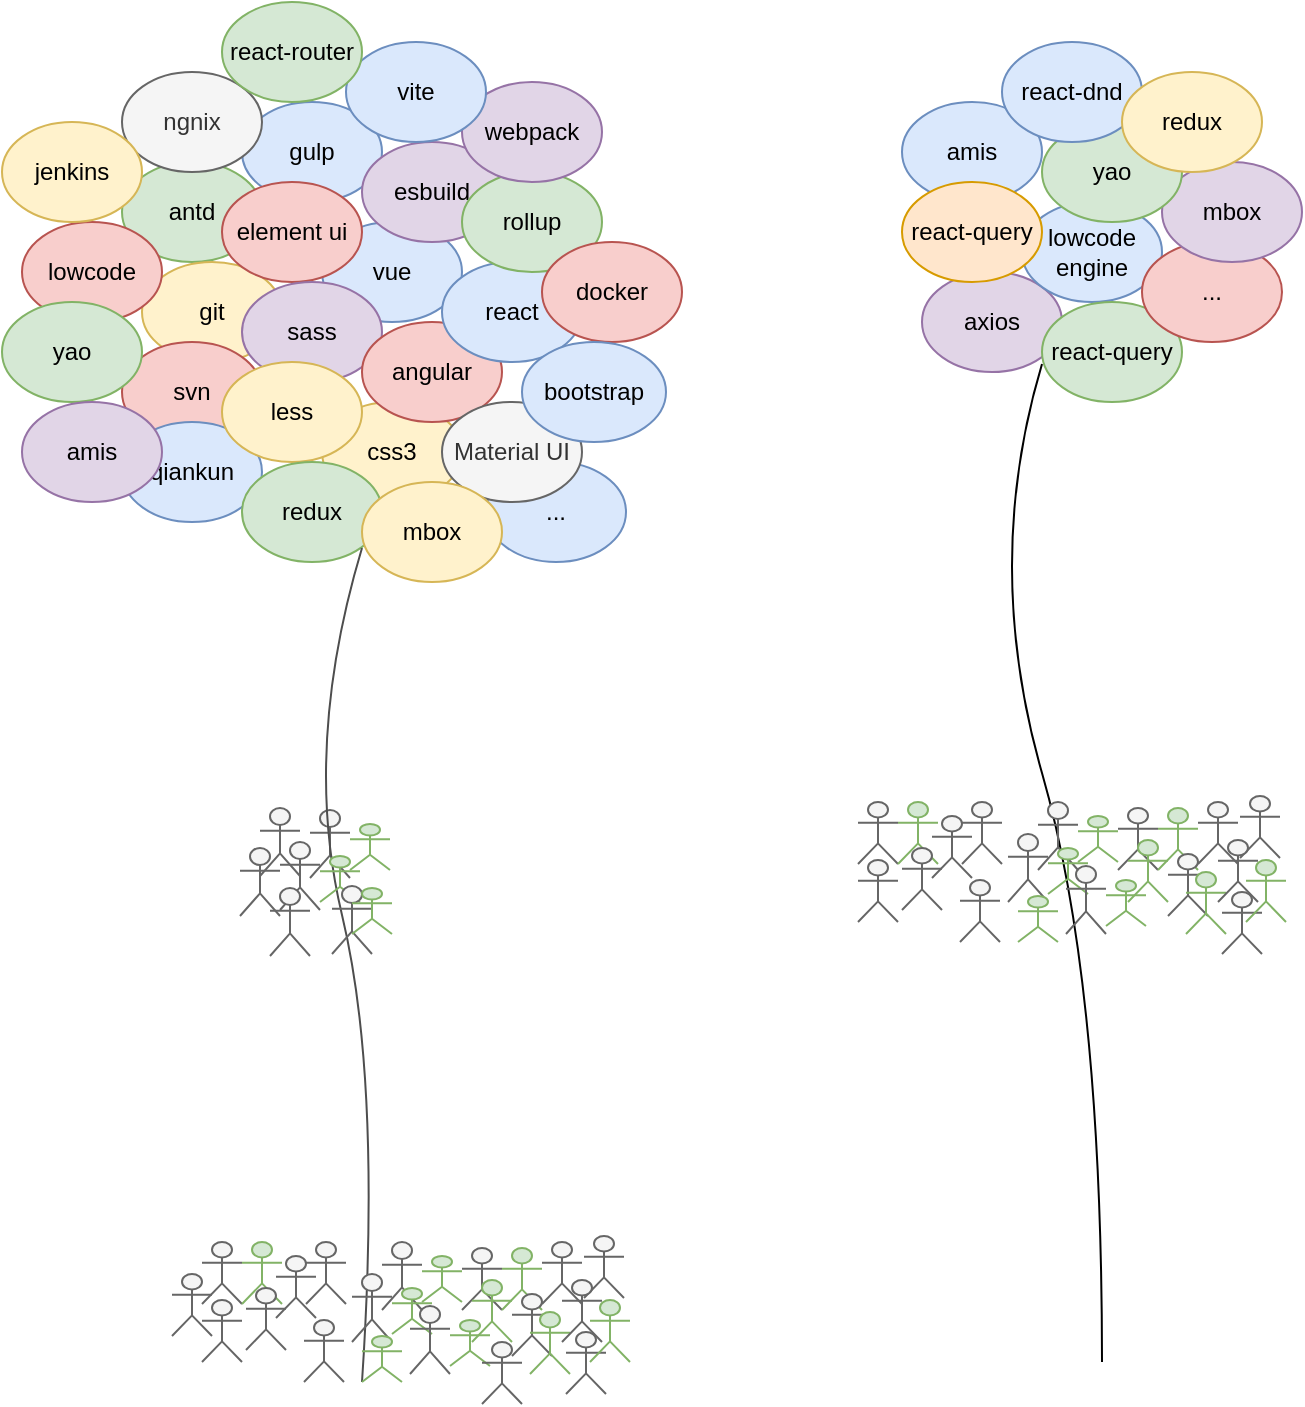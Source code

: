 <mxfile version="23.1.1" type="github">
  <diagram name="第 1 页" id="3ZV7wntNbG_WtyQY0T7i">
    <mxGraphModel dx="989" dy="545" grid="1" gridSize="10" guides="1" tooltips="1" connect="1" arrows="1" fold="1" page="1" pageScale="1" pageWidth="827" pageHeight="1169" math="0" shadow="0">
      <root>
        <mxCell id="0" />
        <mxCell id="1" parent="0" />
        <mxCell id="LpZe3cvflJbKS4FKR0I8-40" value="" style="shape=umlActor;verticalLabelPosition=bottom;verticalAlign=top;html=1;outlineConnect=0;strokeColor=#666666;fillColor=#f5f5f5;fontColor=#333333;" parent="1" vertex="1">
          <mxGeometry x="187" y="927" width="20" height="31" as="geometry" />
        </mxCell>
        <mxCell id="LpZe3cvflJbKS4FKR0I8-41" value="" style="shape=umlActor;verticalLabelPosition=bottom;verticalAlign=top;html=1;outlineConnect=0;strokeColor=#666666;fillColor=#f5f5f5;fontColor=#333333;" parent="1" vertex="1">
          <mxGeometry x="204" y="704" width="20" height="34" as="geometry" />
        </mxCell>
        <mxCell id="LpZe3cvflJbKS4FKR0I8-42" value="" style="shape=umlActor;verticalLabelPosition=bottom;verticalAlign=top;html=1;outlineConnect=0;strokeColor=#82b366;fillColor=#d5e8d4;" parent="1" vertex="1">
          <mxGeometry x="224" y="711" width="20" height="23" as="geometry" />
        </mxCell>
        <mxCell id="LpZe3cvflJbKS4FKR0I8-43" value="" style="shape=umlActor;verticalLabelPosition=bottom;verticalAlign=top;html=1;outlineConnect=0;strokeColor=#666666;fillColor=#f5f5f5;fontColor=#333333;" parent="1" vertex="1">
          <mxGeometry x="150" y="920" width="20" height="31" as="geometry" />
        </mxCell>
        <mxCell id="LpZe3cvflJbKS4FKR0I8-44" value="" style="shape=umlActor;verticalLabelPosition=bottom;verticalAlign=top;html=1;outlineConnect=0;strokeColor=#82b366;fillColor=#d5e8d4;" parent="1" vertex="1">
          <mxGeometry x="170" y="920" width="20" height="31" as="geometry" />
        </mxCell>
        <mxCell id="LpZe3cvflJbKS4FKR0I8-53" value="antd" style="ellipse;whiteSpace=wrap;html=1;fillColor=#d5e8d4;strokeColor=#82b366;" parent="1" vertex="1">
          <mxGeometry x="110" y="380" width="70" height="50" as="geometry" />
        </mxCell>
        <mxCell id="LpZe3cvflJbKS4FKR0I8-54" value="gulp" style="ellipse;whiteSpace=wrap;html=1;fillColor=#dae8fc;strokeColor=#6c8ebf;" parent="1" vertex="1">
          <mxGeometry x="170" y="350" width="70" height="50" as="geometry" />
        </mxCell>
        <mxCell id="LpZe3cvflJbKS4FKR0I8-55" value="git" style="ellipse;whiteSpace=wrap;html=1;fillColor=#fff2cc;strokeColor=#d6b656;" parent="1" vertex="1">
          <mxGeometry x="120" y="430" width="70" height="50" as="geometry" />
        </mxCell>
        <mxCell id="LpZe3cvflJbKS4FKR0I8-56" value="vue" style="ellipse;whiteSpace=wrap;html=1;fillColor=#dae8fc;strokeColor=#6c8ebf;" parent="1" vertex="1">
          <mxGeometry x="210" y="410" width="70" height="50" as="geometry" />
        </mxCell>
        <mxCell id="LpZe3cvflJbKS4FKR0I8-57" value="element ui" style="ellipse;whiteSpace=wrap;html=1;fillColor=#f8cecc;strokeColor=#b85450;" parent="1" vertex="1">
          <mxGeometry x="160" y="390" width="70" height="50" as="geometry" />
        </mxCell>
        <mxCell id="LpZe3cvflJbKS4FKR0I8-58" value="esbuild" style="ellipse;whiteSpace=wrap;html=1;fillColor=#e1d5e7;strokeColor=#9673a6;" parent="1" vertex="1">
          <mxGeometry x="230" y="370" width="70" height="50" as="geometry" />
        </mxCell>
        <mxCell id="LpZe3cvflJbKS4FKR0I8-66" value="svn" style="ellipse;whiteSpace=wrap;html=1;fillColor=#f8cecc;strokeColor=#b85450;" parent="1" vertex="1">
          <mxGeometry x="110" y="470" width="70" height="50" as="geometry" />
        </mxCell>
        <mxCell id="LpZe3cvflJbKS4FKR0I8-67" value="sass" style="ellipse;whiteSpace=wrap;html=1;fillColor=#e1d5e7;strokeColor=#9673a6;" parent="1" vertex="1">
          <mxGeometry x="170" y="440" width="70" height="50" as="geometry" />
        </mxCell>
        <mxCell id="LpZe3cvflJbKS4FKR0I8-68" value="qiankun" style="ellipse;whiteSpace=wrap;html=1;fillColor=#dae8fc;strokeColor=#6c8ebf;" parent="1" vertex="1">
          <mxGeometry x="110" y="510" width="70" height="50" as="geometry" />
        </mxCell>
        <mxCell id="LpZe3cvflJbKS4FKR0I8-69" value="css3" style="ellipse;whiteSpace=wrap;html=1;fillColor=#fff2cc;strokeColor=#d6b656;" parent="1" vertex="1">
          <mxGeometry x="210" y="500" width="70" height="50" as="geometry" />
        </mxCell>
        <mxCell id="LpZe3cvflJbKS4FKR0I8-70" value="less" style="ellipse;whiteSpace=wrap;html=1;fillColor=#fff2cc;strokeColor=#d6b656;" parent="1" vertex="1">
          <mxGeometry x="160" y="480" width="70" height="50" as="geometry" />
        </mxCell>
        <mxCell id="LpZe3cvflJbKS4FKR0I8-71" value="angular" style="ellipse;whiteSpace=wrap;html=1;fillColor=#f8cecc;strokeColor=#b85450;" parent="1" vertex="1">
          <mxGeometry x="230" y="460" width="70" height="50" as="geometry" />
        </mxCell>
        <mxCell id="LpZe3cvflJbKS4FKR0I8-72" value="react" style="ellipse;whiteSpace=wrap;html=1;fillColor=#dae8fc;strokeColor=#6c8ebf;" parent="1" vertex="1">
          <mxGeometry x="270" y="430" width="70" height="50" as="geometry" />
        </mxCell>
        <mxCell id="LpZe3cvflJbKS4FKR0I8-73" value="rollup" style="ellipse;whiteSpace=wrap;html=1;fillColor=#d5e8d4;strokeColor=#82b366;" parent="1" vertex="1">
          <mxGeometry x="280" y="385" width="70" height="50" as="geometry" />
        </mxCell>
        <mxCell id="LpZe3cvflJbKS4FKR0I8-74" value="..." style="ellipse;whiteSpace=wrap;html=1;fillColor=#dae8fc;strokeColor=#6c8ebf;" parent="1" vertex="1">
          <mxGeometry x="292" y="530" width="70" height="50" as="geometry" />
        </mxCell>
        <mxCell id="LpZe3cvflJbKS4FKR0I8-76" value="docker" style="ellipse;whiteSpace=wrap;html=1;fillColor=#f8cecc;strokeColor=#b85450;" parent="1" vertex="1">
          <mxGeometry x="320" y="420" width="70" height="50" as="geometry" />
        </mxCell>
        <mxCell id="LpZe3cvflJbKS4FKR0I8-93" value="redux" style="ellipse;whiteSpace=wrap;html=1;fillColor=#d5e8d4;strokeColor=#82b366;" parent="1" vertex="1">
          <mxGeometry x="170" y="530" width="70" height="50" as="geometry" />
        </mxCell>
        <mxCell id="LpZe3cvflJbKS4FKR0I8-94" value="Material UI" style="ellipse;whiteSpace=wrap;html=1;fillColor=#f5f5f5;fontColor=#333333;strokeColor=#666666;" parent="1" vertex="1">
          <mxGeometry x="270" y="500" width="70" height="50" as="geometry" />
        </mxCell>
        <mxCell id="LpZe3cvflJbKS4FKR0I8-95" value="mbox" style="ellipse;whiteSpace=wrap;html=1;fillColor=#fff2cc;strokeColor=#d6b656;" parent="1" vertex="1">
          <mxGeometry x="230" y="540" width="70" height="50" as="geometry" />
        </mxCell>
        <mxCell id="LpZe3cvflJbKS4FKR0I8-96" value="webpack" style="ellipse;whiteSpace=wrap;html=1;fillColor=#e1d5e7;strokeColor=#9673a6;" parent="1" vertex="1">
          <mxGeometry x="280" y="340" width="70" height="50" as="geometry" />
        </mxCell>
        <mxCell id="LpZe3cvflJbKS4FKR0I8-97" value="bootstrap" style="ellipse;whiteSpace=wrap;html=1;fillColor=#dae8fc;strokeColor=#6c8ebf;" parent="1" vertex="1">
          <mxGeometry x="310" y="470" width="72" height="50" as="geometry" />
        </mxCell>
        <mxCell id="LpZe3cvflJbKS4FKR0I8-98" value="vite" style="ellipse;whiteSpace=wrap;html=1;fillColor=#dae8fc;strokeColor=#6c8ebf;" parent="1" vertex="1">
          <mxGeometry x="222" y="320" width="70" height="50" as="geometry" />
        </mxCell>
        <mxCell id="LpZe3cvflJbKS4FKR0I8-109" value="axios" style="ellipse;whiteSpace=wrap;html=1;fillColor=#e1d5e7;strokeColor=#9673a6;" parent="1" vertex="1">
          <mxGeometry x="510" y="435" width="70" height="50" as="geometry" />
        </mxCell>
        <mxCell id="LpZe3cvflJbKS4FKR0I8-108" value="lowcode engine" style="ellipse;whiteSpace=wrap;html=1;fillColor=#dae8fc;strokeColor=#6c8ebf;" parent="1" vertex="1">
          <mxGeometry x="560" y="400" width="70" height="50" as="geometry" />
        </mxCell>
        <mxCell id="LpZe3cvflJbKS4FKR0I8-110" value="react-query" style="ellipse;whiteSpace=wrap;html=1;fillColor=#d5e8d4;strokeColor=#82b366;" parent="1" vertex="1">
          <mxGeometry x="570" y="450" width="70" height="50" as="geometry" />
        </mxCell>
        <mxCell id="LpZe3cvflJbKS4FKR0I8-111" value="..." style="ellipse;whiteSpace=wrap;html=1;fillColor=#f8cecc;strokeColor=#b85450;" parent="1" vertex="1">
          <mxGeometry x="620" y="420" width="70" height="50" as="geometry" />
        </mxCell>
        <mxCell id="LpZe3cvflJbKS4FKR0I8-112" value="mbox" style="ellipse;whiteSpace=wrap;html=1;fillColor=#e1d5e7;strokeColor=#9673a6;" parent="1" vertex="1">
          <mxGeometry x="630" y="380" width="70" height="50" as="geometry" />
        </mxCell>
        <mxCell id="LpZe3cvflJbKS4FKR0I8-114" value="yao" style="ellipse;whiteSpace=wrap;html=1;fillColor=#d5e8d4;strokeColor=#82b366;" parent="1" vertex="1">
          <mxGeometry x="570" y="360" width="70" height="50" as="geometry" />
        </mxCell>
        <mxCell id="LpZe3cvflJbKS4FKR0I8-113" value="amis" style="ellipse;whiteSpace=wrap;html=1;fillColor=#dae8fc;strokeColor=#6c8ebf;" parent="1" vertex="1">
          <mxGeometry x="500" y="350" width="70" height="50" as="geometry" />
        </mxCell>
        <mxCell id="LpZe3cvflJbKS4FKR0I8-115" value="react-dnd" style="ellipse;whiteSpace=wrap;html=1;fillColor=#dae8fc;strokeColor=#6c8ebf;" parent="1" vertex="1">
          <mxGeometry x="550" y="320" width="70" height="50" as="geometry" />
        </mxCell>
        <mxCell id="LpZe3cvflJbKS4FKR0I8-116" value="redux" style="ellipse;whiteSpace=wrap;html=1;fillColor=#fff2cc;strokeColor=#d6b656;" parent="1" vertex="1">
          <mxGeometry x="610" y="335" width="70" height="50" as="geometry" />
        </mxCell>
        <mxCell id="LpZe3cvflJbKS4FKR0I8-117" value="" style="endArrow=none;html=1;rounded=0;curved=1;strokeColor=#4D4D4D;" parent="1" edge="1">
          <mxGeometry width="50" height="50" relative="1" as="geometry">
            <mxPoint x="230" y="990" as="sourcePoint" />
            <mxPoint x="230" y="573" as="targetPoint" />
            <Array as="points">
              <mxPoint x="240" y="840" />
              <mxPoint x="200" y="673" />
            </Array>
          </mxGeometry>
        </mxCell>
        <mxCell id="LpZe3cvflJbKS4FKR0I8-118" value="lowcode" style="ellipse;whiteSpace=wrap;html=1;fillColor=#f8cecc;strokeColor=#b85450;" parent="1" vertex="1">
          <mxGeometry x="60" y="410" width="70" height="50" as="geometry" />
        </mxCell>
        <mxCell id="LpZe3cvflJbKS4FKR0I8-119" value="ngnix" style="ellipse;whiteSpace=wrap;html=1;fillColor=#f5f5f5;fontColor=#333333;strokeColor=#666666;" parent="1" vertex="1">
          <mxGeometry x="110" y="335" width="70" height="50" as="geometry" />
        </mxCell>
        <mxCell id="LpZe3cvflJbKS4FKR0I8-120" value="react-router" style="ellipse;whiteSpace=wrap;html=1;fillColor=#d5e8d4;strokeColor=#82b366;" parent="1" vertex="1">
          <mxGeometry x="160" y="300" width="70" height="50" as="geometry" />
        </mxCell>
        <mxCell id="LpZe3cvflJbKS4FKR0I8-121" value="jenkins" style="ellipse;whiteSpace=wrap;html=1;fillColor=#fff2cc;strokeColor=#d6b656;" parent="1" vertex="1">
          <mxGeometry x="50" y="360" width="70" height="50" as="geometry" />
        </mxCell>
        <mxCell id="LpZe3cvflJbKS4FKR0I8-122" value="yao" style="ellipse;whiteSpace=wrap;html=1;fillColor=#d5e8d4;strokeColor=#82b366;" parent="1" vertex="1">
          <mxGeometry x="50" y="450" width="70" height="50" as="geometry" />
        </mxCell>
        <mxCell id="LpZe3cvflJbKS4FKR0I8-123" value="amis" style="ellipse;whiteSpace=wrap;html=1;fillColor=#e1d5e7;strokeColor=#9673a6;" parent="1" vertex="1">
          <mxGeometry x="60" y="500" width="70" height="50" as="geometry" />
        </mxCell>
        <mxCell id="LpZe3cvflJbKS4FKR0I8-124" value="" style="endArrow=none;html=1;rounded=0;curved=1;" parent="1" edge="1">
          <mxGeometry width="50" height="50" relative="1" as="geometry">
            <mxPoint x="600" y="980" as="sourcePoint" />
            <mxPoint x="570" y="481" as="targetPoint" />
            <Array as="points">
              <mxPoint x="600" y="790" />
              <mxPoint x="540" y="581" />
            </Array>
          </mxGeometry>
        </mxCell>
        <mxCell id="LpZe3cvflJbKS4FKR0I8-128" value="" style="shape=umlActor;verticalLabelPosition=bottom;verticalAlign=top;html=1;outlineConnect=0;strokeColor=#666666;fillColor=#f5f5f5;fontColor=#333333;" parent="1" vertex="1">
          <mxGeometry x="320" y="920" width="20" height="31" as="geometry" />
        </mxCell>
        <mxCell id="LpZe3cvflJbKS4FKR0I8-129" value="" style="shape=umlActor;verticalLabelPosition=bottom;verticalAlign=top;html=1;outlineConnect=0;strokeColor=#666666;fillColor=#f5f5f5;fontColor=#333333;" parent="1" vertex="1">
          <mxGeometry x="240" y="920" width="20" height="34" as="geometry" />
        </mxCell>
        <mxCell id="LpZe3cvflJbKS4FKR0I8-130" value="" style="shape=umlActor;verticalLabelPosition=bottom;verticalAlign=top;html=1;outlineConnect=0;strokeColor=#82b366;fillColor=#d5e8d4;" parent="1" vertex="1">
          <mxGeometry x="260" y="927" width="20" height="23" as="geometry" />
        </mxCell>
        <mxCell id="LpZe3cvflJbKS4FKR0I8-131" value="" style="shape=umlActor;verticalLabelPosition=bottom;verticalAlign=top;html=1;outlineConnect=0;strokeColor=#666666;fillColor=#f5f5f5;fontColor=#333333;" parent="1" vertex="1">
          <mxGeometry x="280" y="923" width="20" height="31" as="geometry" />
        </mxCell>
        <mxCell id="LpZe3cvflJbKS4FKR0I8-132" value="" style="shape=umlActor;verticalLabelPosition=bottom;verticalAlign=top;html=1;outlineConnect=0;strokeColor=#82b366;fillColor=#d5e8d4;" parent="1" vertex="1">
          <mxGeometry x="300" y="923" width="20" height="31" as="geometry" />
        </mxCell>
        <mxCell id="LpZe3cvflJbKS4FKR0I8-133" value="react-query" style="ellipse;whiteSpace=wrap;html=1;fillColor=#ffe6cc;strokeColor=#d79b00;" parent="1" vertex="1">
          <mxGeometry x="500" y="390" width="70" height="50" as="geometry" />
        </mxCell>
        <mxCell id="LpZe3cvflJbKS4FKR0I8-135" value="" style="shape=umlActor;verticalLabelPosition=bottom;verticalAlign=top;html=1;outlineConnect=0;strokeColor=#666666;fillColor=#f5f5f5;fontColor=#333333;" parent="1" vertex="1">
          <mxGeometry x="179" y="703" width="20" height="34" as="geometry" />
        </mxCell>
        <mxCell id="LpZe3cvflJbKS4FKR0I8-136" value="" style="shape=umlActor;verticalLabelPosition=bottom;verticalAlign=top;html=1;outlineConnect=0;strokeColor=#666666;fillColor=#f5f5f5;fontColor=#333333;" parent="1" vertex="1">
          <mxGeometry x="202" y="920" width="20" height="31" as="geometry" />
        </mxCell>
        <mxCell id="LpZe3cvflJbKS4FKR0I8-137" value="" style="shape=umlActor;verticalLabelPosition=bottom;verticalAlign=top;html=1;outlineConnect=0;strokeColor=#666666;fillColor=#f5f5f5;fontColor=#333333;" parent="1" vertex="1">
          <mxGeometry x="172" y="943" width="20" height="31" as="geometry" />
        </mxCell>
        <mxCell id="LpZe3cvflJbKS4FKR0I8-138" value="" style="shape=umlActor;verticalLabelPosition=bottom;verticalAlign=top;html=1;outlineConnect=0;strokeColor=#666666;fillColor=#f5f5f5;fontColor=#333333;" parent="1" vertex="1">
          <mxGeometry x="189" y="720" width="20" height="34" as="geometry" />
        </mxCell>
        <mxCell id="LpZe3cvflJbKS4FKR0I8-139" value="" style="shape=umlActor;verticalLabelPosition=bottom;verticalAlign=top;html=1;outlineConnect=0;strokeColor=#82b366;fillColor=#d5e8d4;" parent="1" vertex="1">
          <mxGeometry x="209" y="727" width="20" height="23" as="geometry" />
        </mxCell>
        <mxCell id="LpZe3cvflJbKS4FKR0I8-140" value="" style="shape=umlActor;verticalLabelPosition=bottom;verticalAlign=top;html=1;outlineConnect=0;strokeColor=#666666;fillColor=#f5f5f5;fontColor=#333333;" parent="1" vertex="1">
          <mxGeometry x="135" y="936" width="20" height="31" as="geometry" />
        </mxCell>
        <mxCell id="LpZe3cvflJbKS4FKR0I8-141" value="" style="shape=umlActor;verticalLabelPosition=bottom;verticalAlign=top;html=1;outlineConnect=0;strokeColor=#666666;fillColor=#f5f5f5;fontColor=#333333;" parent="1" vertex="1">
          <mxGeometry x="305" y="946" width="20" height="31" as="geometry" />
        </mxCell>
        <mxCell id="LpZe3cvflJbKS4FKR0I8-142" value="" style="shape=umlActor;verticalLabelPosition=bottom;verticalAlign=top;html=1;outlineConnect=0;strokeColor=#666666;fillColor=#f5f5f5;fontColor=#333333;" parent="1" vertex="1">
          <mxGeometry x="225" y="936" width="20" height="34" as="geometry" />
        </mxCell>
        <mxCell id="LpZe3cvflJbKS4FKR0I8-143" value="" style="shape=umlActor;verticalLabelPosition=bottom;verticalAlign=top;html=1;outlineConnect=0;strokeColor=#82b366;fillColor=#d5e8d4;" parent="1" vertex="1">
          <mxGeometry x="245" y="943" width="20" height="23" as="geometry" />
        </mxCell>
        <mxCell id="LpZe3cvflJbKS4FKR0I8-144" value="" style="shape=umlActor;verticalLabelPosition=bottom;verticalAlign=top;html=1;outlineConnect=0;strokeColor=#82b366;fillColor=#d5e8d4;" parent="1" vertex="1">
          <mxGeometry x="285" y="939" width="20" height="31" as="geometry" />
        </mxCell>
        <mxCell id="LpZe3cvflJbKS4FKR0I8-145" value="" style="shape=umlActor;verticalLabelPosition=bottom;verticalAlign=top;html=1;outlineConnect=0;strokeColor=#666666;fillColor=#f5f5f5;fontColor=#333333;" parent="1" vertex="1">
          <mxGeometry x="169" y="723" width="20" height="34" as="geometry" />
        </mxCell>
        <mxCell id="LpZe3cvflJbKS4FKR0I8-146" value="" style="shape=umlActor;verticalLabelPosition=bottom;verticalAlign=top;html=1;outlineConnect=0;strokeColor=#666666;fillColor=#f5f5f5;fontColor=#333333;" parent="1" vertex="1">
          <mxGeometry x="201" y="959" width="20" height="31" as="geometry" />
        </mxCell>
        <mxCell id="LpZe3cvflJbKS4FKR0I8-147" value="" style="shape=umlActor;verticalLabelPosition=bottom;verticalAlign=top;html=1;outlineConnect=0;strokeColor=#666666;fillColor=#f5f5f5;fontColor=#333333;" parent="1" vertex="1">
          <mxGeometry x="215" y="742" width="20" height="34" as="geometry" />
        </mxCell>
        <mxCell id="LpZe3cvflJbKS4FKR0I8-148" value="" style="shape=umlActor;verticalLabelPosition=bottom;verticalAlign=top;html=1;outlineConnect=0;strokeColor=#82b366;fillColor=#d5e8d4;" parent="1" vertex="1">
          <mxGeometry x="225" y="743" width="20" height="23" as="geometry" />
        </mxCell>
        <mxCell id="LpZe3cvflJbKS4FKR0I8-149" value="" style="shape=umlActor;verticalLabelPosition=bottom;verticalAlign=top;html=1;outlineConnect=0;strokeColor=#666666;fillColor=#f5f5f5;fontColor=#333333;" parent="1" vertex="1">
          <mxGeometry x="150" y="949" width="20" height="31" as="geometry" />
        </mxCell>
        <mxCell id="LpZe3cvflJbKS4FKR0I8-150" value="" style="shape=umlActor;verticalLabelPosition=bottom;verticalAlign=top;html=1;outlineConnect=0;strokeColor=#666666;fillColor=#f5f5f5;fontColor=#333333;" parent="1" vertex="1">
          <mxGeometry x="332" y="965" width="20" height="31" as="geometry" />
        </mxCell>
        <mxCell id="LpZe3cvflJbKS4FKR0I8-151" value="" style="shape=umlActor;verticalLabelPosition=bottom;verticalAlign=top;html=1;outlineConnect=0;strokeColor=#666666;fillColor=#f5f5f5;fontColor=#333333;" parent="1" vertex="1">
          <mxGeometry x="254" y="952" width="20" height="34" as="geometry" />
        </mxCell>
        <mxCell id="LpZe3cvflJbKS4FKR0I8-152" value="" style="shape=umlActor;verticalLabelPosition=bottom;verticalAlign=top;html=1;outlineConnect=0;strokeColor=#82b366;fillColor=#d5e8d4;" parent="1" vertex="1">
          <mxGeometry x="274" y="959" width="20" height="23" as="geometry" />
        </mxCell>
        <mxCell id="LpZe3cvflJbKS4FKR0I8-153" value="" style="shape=umlActor;verticalLabelPosition=bottom;verticalAlign=top;html=1;outlineConnect=0;strokeColor=#82b366;fillColor=#d5e8d4;" parent="1" vertex="1">
          <mxGeometry x="314" y="955" width="20" height="31" as="geometry" />
        </mxCell>
        <mxCell id="LpZe3cvflJbKS4FKR0I8-154" value="" style="shape=umlActor;verticalLabelPosition=bottom;verticalAlign=top;html=1;outlineConnect=0;strokeColor=#666666;fillColor=#f5f5f5;fontColor=#333333;" parent="1" vertex="1">
          <mxGeometry x="184" y="743" width="20" height="34" as="geometry" />
        </mxCell>
        <mxCell id="LpZe3cvflJbKS4FKR0I8-155" value="" style="shape=umlActor;verticalLabelPosition=bottom;verticalAlign=top;html=1;outlineConnect=0;strokeColor=#666666;fillColor=#f5f5f5;fontColor=#333333;" parent="1" vertex="1">
          <mxGeometry x="290" y="970" width="20" height="31" as="geometry" />
        </mxCell>
        <mxCell id="LpZe3cvflJbKS4FKR0I8-156" value="" style="shape=umlActor;verticalLabelPosition=bottom;verticalAlign=top;html=1;outlineConnect=0;strokeColor=#82b366;fillColor=#d5e8d4;" parent="1" vertex="1">
          <mxGeometry x="230" y="967" width="20" height="23" as="geometry" />
        </mxCell>
        <mxCell id="LpZe3cvflJbKS4FKR0I8-157" value="" style="shape=umlActor;verticalLabelPosition=bottom;verticalAlign=top;html=1;outlineConnect=0;strokeColor=#666666;fillColor=#f5f5f5;fontColor=#333333;" parent="1" vertex="1">
          <mxGeometry x="341" y="917" width="20" height="31" as="geometry" />
        </mxCell>
        <mxCell id="LpZe3cvflJbKS4FKR0I8-158" value="" style="shape=umlActor;verticalLabelPosition=bottom;verticalAlign=top;html=1;outlineConnect=0;strokeColor=#666666;fillColor=#f5f5f5;fontColor=#333333;" parent="1" vertex="1">
          <mxGeometry x="330" y="939" width="20" height="31" as="geometry" />
        </mxCell>
        <mxCell id="LpZe3cvflJbKS4FKR0I8-159" value="" style="shape=umlActor;verticalLabelPosition=bottom;verticalAlign=top;html=1;outlineConnect=0;strokeColor=#82b366;fillColor=#d5e8d4;" parent="1" vertex="1">
          <mxGeometry x="344" y="949" width="20" height="31" as="geometry" />
        </mxCell>
        <mxCell id="EADK1Ct35OodXzCtqfT2-1" value="" style="shape=umlActor;verticalLabelPosition=bottom;verticalAlign=top;html=1;outlineConnect=0;strokeColor=#666666;fillColor=#f5f5f5;fontColor=#333333;" vertex="1" parent="1">
          <mxGeometry x="515" y="707" width="20" height="31" as="geometry" />
        </mxCell>
        <mxCell id="EADK1Ct35OodXzCtqfT2-2" value="" style="shape=umlActor;verticalLabelPosition=bottom;verticalAlign=top;html=1;outlineConnect=0;strokeColor=#666666;fillColor=#f5f5f5;fontColor=#333333;" vertex="1" parent="1">
          <mxGeometry x="478" y="700" width="20" height="31" as="geometry" />
        </mxCell>
        <mxCell id="EADK1Ct35OodXzCtqfT2-3" value="" style="shape=umlActor;verticalLabelPosition=bottom;verticalAlign=top;html=1;outlineConnect=0;strokeColor=#82b366;fillColor=#d5e8d4;" vertex="1" parent="1">
          <mxGeometry x="498" y="700" width="20" height="31" as="geometry" />
        </mxCell>
        <mxCell id="EADK1Ct35OodXzCtqfT2-4" value="" style="shape=umlActor;verticalLabelPosition=bottom;verticalAlign=top;html=1;outlineConnect=0;strokeColor=#666666;fillColor=#f5f5f5;fontColor=#333333;" vertex="1" parent="1">
          <mxGeometry x="648" y="700" width="20" height="31" as="geometry" />
        </mxCell>
        <mxCell id="EADK1Ct35OodXzCtqfT2-5" value="" style="shape=umlActor;verticalLabelPosition=bottom;verticalAlign=top;html=1;outlineConnect=0;strokeColor=#666666;fillColor=#f5f5f5;fontColor=#333333;" vertex="1" parent="1">
          <mxGeometry x="568" y="700" width="20" height="34" as="geometry" />
        </mxCell>
        <mxCell id="EADK1Ct35OodXzCtqfT2-6" value="" style="shape=umlActor;verticalLabelPosition=bottom;verticalAlign=top;html=1;outlineConnect=0;strokeColor=#82b366;fillColor=#d5e8d4;" vertex="1" parent="1">
          <mxGeometry x="588" y="707" width="20" height="23" as="geometry" />
        </mxCell>
        <mxCell id="EADK1Ct35OodXzCtqfT2-7" value="" style="shape=umlActor;verticalLabelPosition=bottom;verticalAlign=top;html=1;outlineConnect=0;strokeColor=#666666;fillColor=#f5f5f5;fontColor=#333333;" vertex="1" parent="1">
          <mxGeometry x="608" y="703" width="20" height="31" as="geometry" />
        </mxCell>
        <mxCell id="EADK1Ct35OodXzCtqfT2-8" value="" style="shape=umlActor;verticalLabelPosition=bottom;verticalAlign=top;html=1;outlineConnect=0;strokeColor=#82b366;fillColor=#d5e8d4;" vertex="1" parent="1">
          <mxGeometry x="628" y="703" width="20" height="31" as="geometry" />
        </mxCell>
        <mxCell id="EADK1Ct35OodXzCtqfT2-9" value="" style="shape=umlActor;verticalLabelPosition=bottom;verticalAlign=top;html=1;outlineConnect=0;strokeColor=#666666;fillColor=#f5f5f5;fontColor=#333333;" vertex="1" parent="1">
          <mxGeometry x="530" y="700" width="20" height="31" as="geometry" />
        </mxCell>
        <mxCell id="EADK1Ct35OodXzCtqfT2-10" value="" style="shape=umlActor;verticalLabelPosition=bottom;verticalAlign=top;html=1;outlineConnect=0;strokeColor=#666666;fillColor=#f5f5f5;fontColor=#333333;" vertex="1" parent="1">
          <mxGeometry x="500" y="723" width="20" height="31" as="geometry" />
        </mxCell>
        <mxCell id="EADK1Ct35OodXzCtqfT2-11" value="" style="shape=umlActor;verticalLabelPosition=bottom;verticalAlign=top;html=1;outlineConnect=0;strokeColor=#666666;fillColor=#f5f5f5;fontColor=#333333;" vertex="1" parent="1">
          <mxGeometry x="633" y="726" width="20" height="31" as="geometry" />
        </mxCell>
        <mxCell id="EADK1Ct35OodXzCtqfT2-12" value="" style="shape=umlActor;verticalLabelPosition=bottom;verticalAlign=top;html=1;outlineConnect=0;strokeColor=#666666;fillColor=#f5f5f5;fontColor=#333333;" vertex="1" parent="1">
          <mxGeometry x="553" y="716" width="20" height="34" as="geometry" />
        </mxCell>
        <mxCell id="EADK1Ct35OodXzCtqfT2-13" value="" style="shape=umlActor;verticalLabelPosition=bottom;verticalAlign=top;html=1;outlineConnect=0;strokeColor=#82b366;fillColor=#d5e8d4;" vertex="1" parent="1">
          <mxGeometry x="573" y="723" width="20" height="23" as="geometry" />
        </mxCell>
        <mxCell id="EADK1Ct35OodXzCtqfT2-14" value="" style="shape=umlActor;verticalLabelPosition=bottom;verticalAlign=top;html=1;outlineConnect=0;strokeColor=#82b366;fillColor=#d5e8d4;" vertex="1" parent="1">
          <mxGeometry x="613" y="719" width="20" height="31" as="geometry" />
        </mxCell>
        <mxCell id="EADK1Ct35OodXzCtqfT2-15" value="" style="shape=umlActor;verticalLabelPosition=bottom;verticalAlign=top;html=1;outlineConnect=0;strokeColor=#666666;fillColor=#f5f5f5;fontColor=#333333;" vertex="1" parent="1">
          <mxGeometry x="529" y="739" width="20" height="31" as="geometry" />
        </mxCell>
        <mxCell id="EADK1Ct35OodXzCtqfT2-16" value="" style="shape=umlActor;verticalLabelPosition=bottom;verticalAlign=top;html=1;outlineConnect=0;strokeColor=#666666;fillColor=#f5f5f5;fontColor=#333333;" vertex="1" parent="1">
          <mxGeometry x="478" y="729" width="20" height="31" as="geometry" />
        </mxCell>
        <mxCell id="EADK1Ct35OodXzCtqfT2-17" value="" style="shape=umlActor;verticalLabelPosition=bottom;verticalAlign=top;html=1;outlineConnect=0;strokeColor=#666666;fillColor=#f5f5f5;fontColor=#333333;" vertex="1" parent="1">
          <mxGeometry x="660" y="745" width="20" height="31" as="geometry" />
        </mxCell>
        <mxCell id="EADK1Ct35OodXzCtqfT2-18" value="" style="shape=umlActor;verticalLabelPosition=bottom;verticalAlign=top;html=1;outlineConnect=0;strokeColor=#666666;fillColor=#f5f5f5;fontColor=#333333;" vertex="1" parent="1">
          <mxGeometry x="582" y="732" width="20" height="34" as="geometry" />
        </mxCell>
        <mxCell id="EADK1Ct35OodXzCtqfT2-19" value="" style="shape=umlActor;verticalLabelPosition=bottom;verticalAlign=top;html=1;outlineConnect=0;strokeColor=#82b366;fillColor=#d5e8d4;" vertex="1" parent="1">
          <mxGeometry x="602" y="739" width="20" height="23" as="geometry" />
        </mxCell>
        <mxCell id="EADK1Ct35OodXzCtqfT2-20" value="" style="shape=umlActor;verticalLabelPosition=bottom;verticalAlign=top;html=1;outlineConnect=0;strokeColor=#82b366;fillColor=#d5e8d4;" vertex="1" parent="1">
          <mxGeometry x="642" y="735" width="20" height="31" as="geometry" />
        </mxCell>
        <mxCell id="EADK1Ct35OodXzCtqfT2-21" value="" style="shape=umlActor;verticalLabelPosition=bottom;verticalAlign=top;html=1;outlineConnect=0;strokeColor=#82b366;fillColor=#d5e8d4;" vertex="1" parent="1">
          <mxGeometry x="558" y="747" width="20" height="23" as="geometry" />
        </mxCell>
        <mxCell id="EADK1Ct35OodXzCtqfT2-22" value="" style="shape=umlActor;verticalLabelPosition=bottom;verticalAlign=top;html=1;outlineConnect=0;strokeColor=#666666;fillColor=#f5f5f5;fontColor=#333333;" vertex="1" parent="1">
          <mxGeometry x="669" y="697" width="20" height="31" as="geometry" />
        </mxCell>
        <mxCell id="EADK1Ct35OodXzCtqfT2-23" value="" style="shape=umlActor;verticalLabelPosition=bottom;verticalAlign=top;html=1;outlineConnect=0;strokeColor=#666666;fillColor=#f5f5f5;fontColor=#333333;" vertex="1" parent="1">
          <mxGeometry x="658" y="719" width="20" height="31" as="geometry" />
        </mxCell>
        <mxCell id="EADK1Ct35OodXzCtqfT2-24" value="" style="shape=umlActor;verticalLabelPosition=bottom;verticalAlign=top;html=1;outlineConnect=0;strokeColor=#82b366;fillColor=#d5e8d4;" vertex="1" parent="1">
          <mxGeometry x="672" y="729" width="20" height="31" as="geometry" />
        </mxCell>
      </root>
    </mxGraphModel>
  </diagram>
</mxfile>
